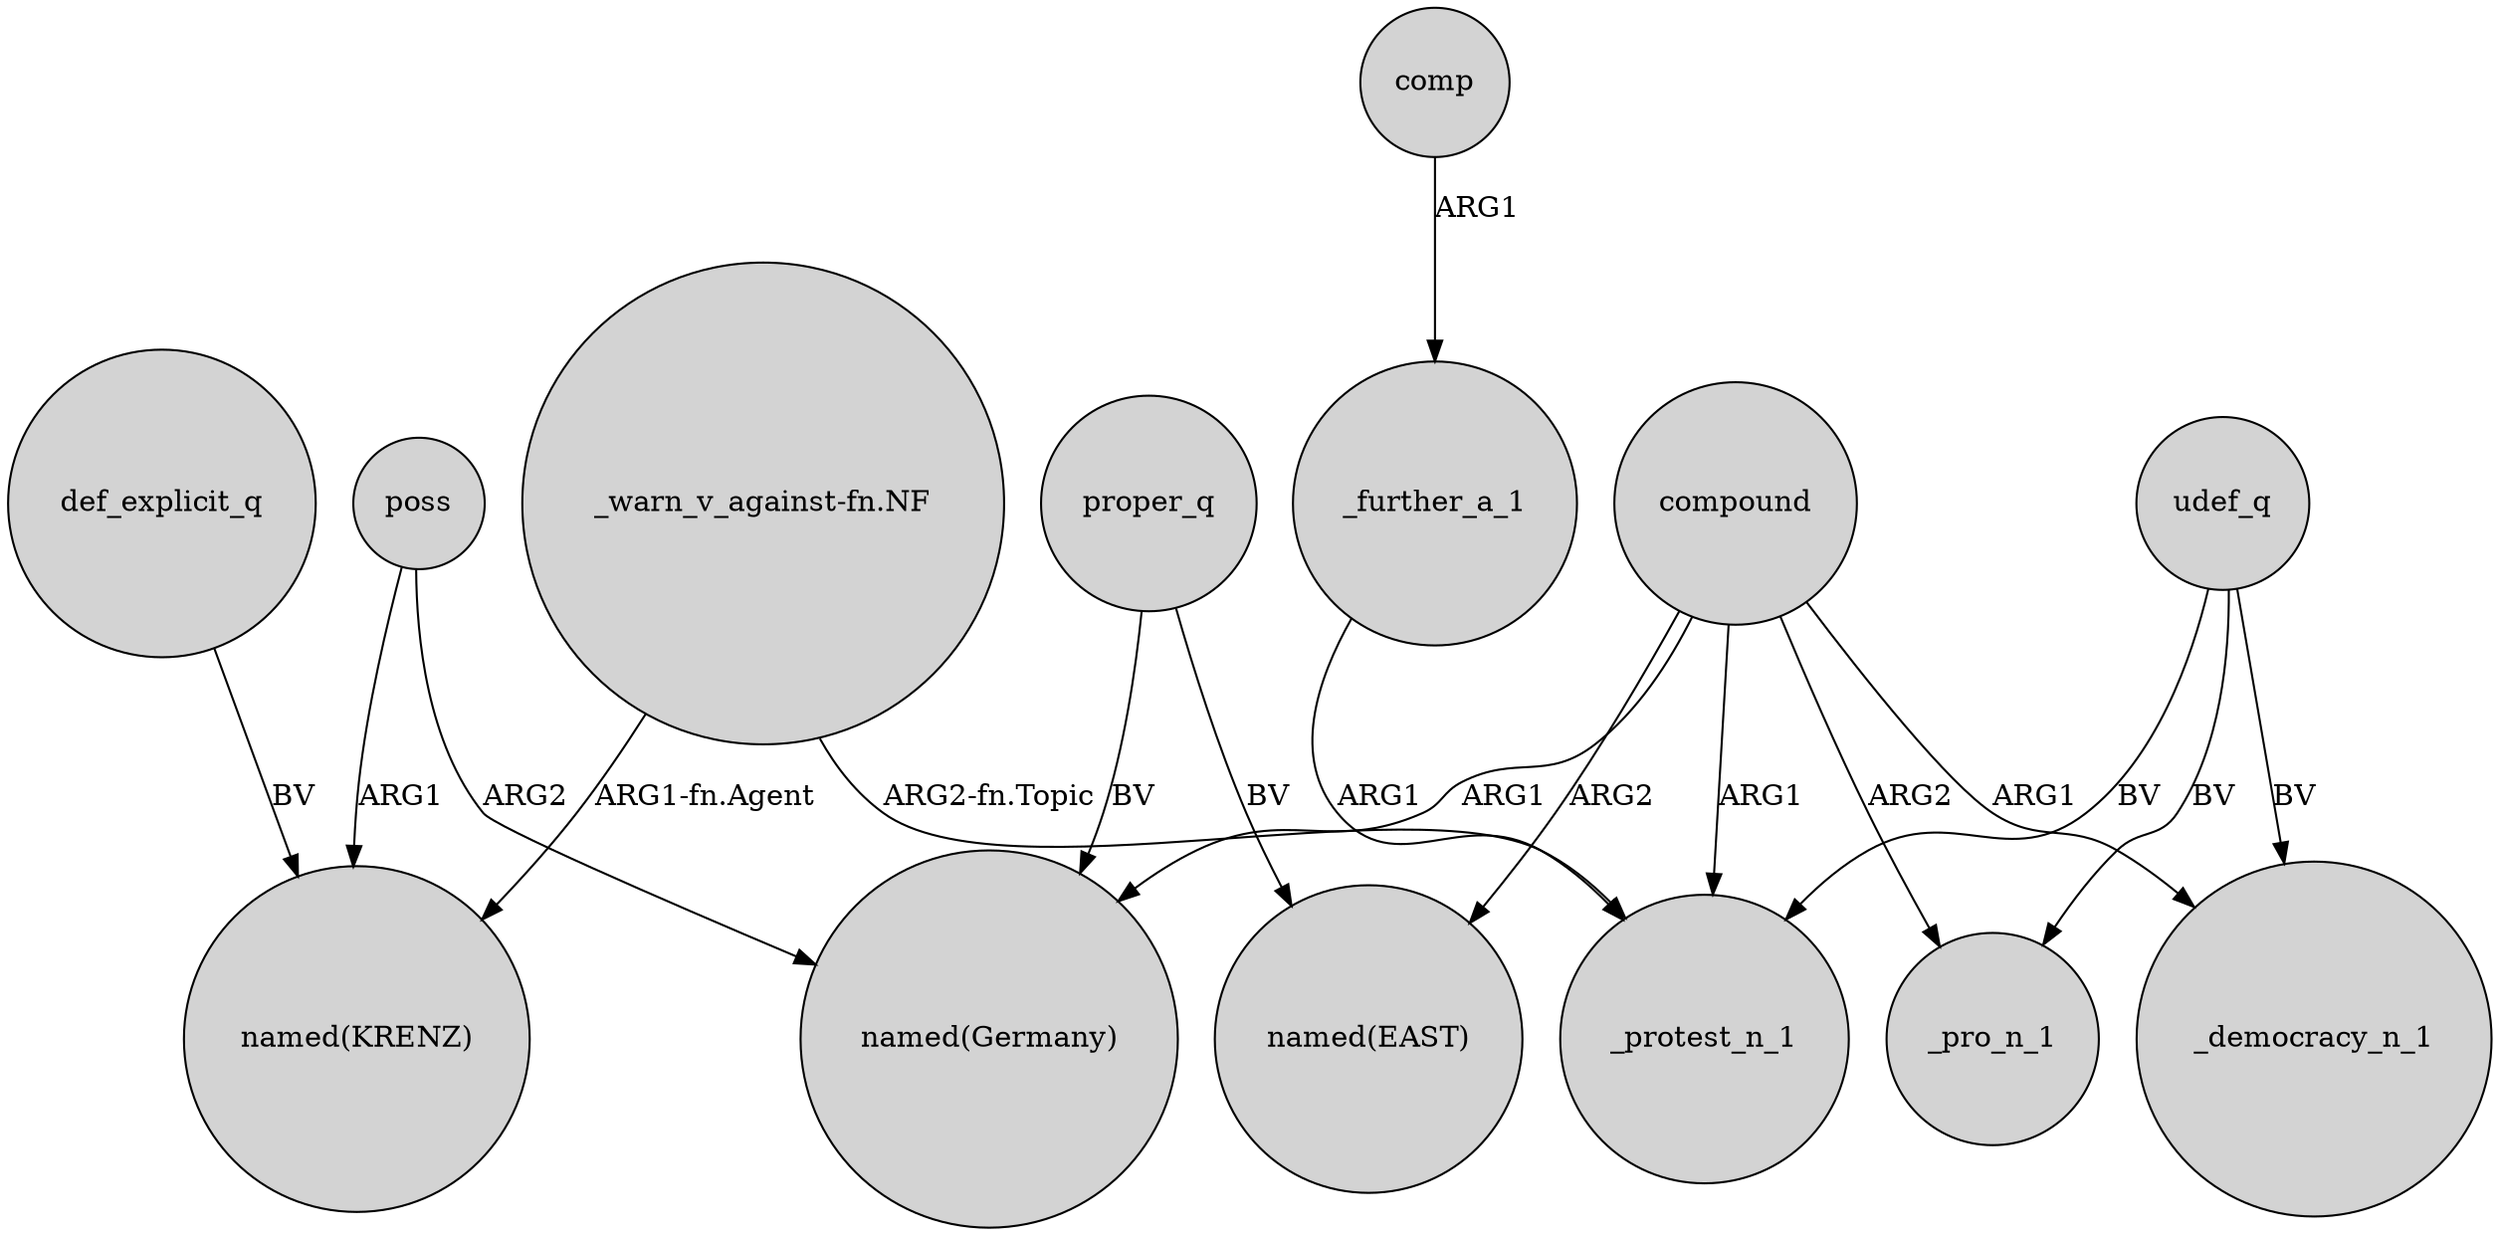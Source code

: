 digraph {
	node [shape=circle style=filled]
	def_explicit_q -> "named(KRENZ)" [label=BV]
	udef_q -> _protest_n_1 [label=BV]
	poss -> "named(KRENZ)" [label=ARG1]
	"_warn_v_against-fn.NF" -> _protest_n_1 [label="ARG2-fn.Topic"]
	udef_q -> _democracy_n_1 [label=BV]
	compound -> _democracy_n_1 [label=ARG1]
	comp -> _further_a_1 [label=ARG1]
	proper_q -> "named(Germany)" [label=BV]
	proper_q -> "named(EAST)" [label=BV]
	compound -> "named(Germany)" [label=ARG1]
	_further_a_1 -> _protest_n_1 [label=ARG1]
	poss -> "named(Germany)" [label=ARG2]
	"_warn_v_against-fn.NF" -> "named(KRENZ)" [label="ARG1-fn.Agent"]
	udef_q -> _pro_n_1 [label=BV]
	compound -> _protest_n_1 [label=ARG1]
	compound -> "named(EAST)" [label=ARG2]
	compound -> _pro_n_1 [label=ARG2]
}
